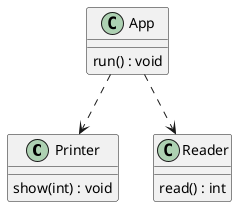 @startuml

"Printer" : show(int) : void
"Reader" : read() : int

"App" ..> "Reader"
"App" ..> "Printer"

"App" : run() : void

@enduml
